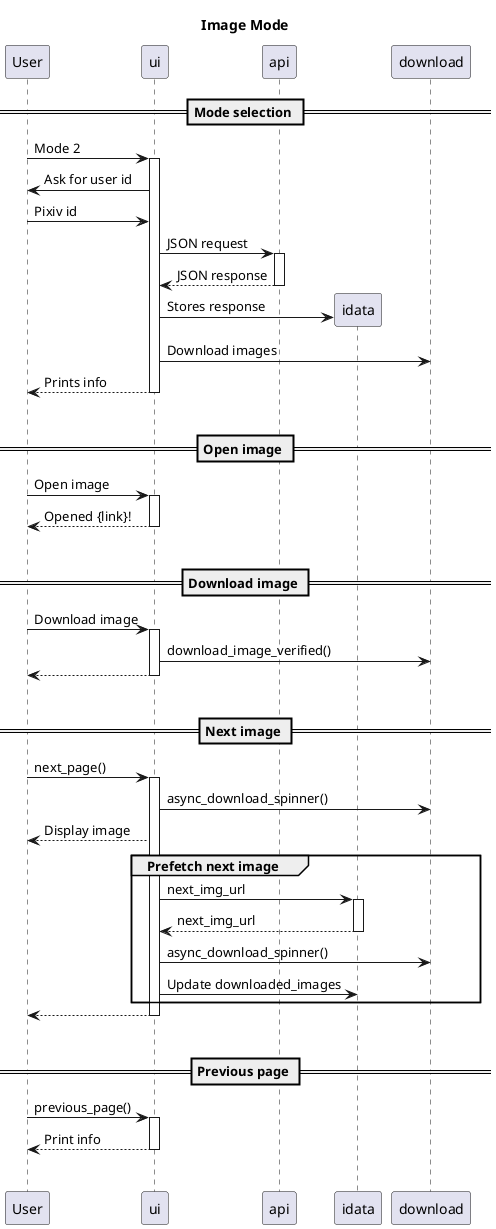 @startuml
title Image Mode

== Mode selection ==
User -> ui ++: Mode 2
ui -> User: Ask for user id
User -> ui: Pixiv id
ui -> api ++: JSON request
return JSON response
create idata
ui -> idata: Stores response
ui -> download: Download images
return Prints info
|||

== Open image ==
User -> ui ++: Open image
return Opened {link}!
|||

== Download image ==
User -> ui ++: Download image
ui -> download: download_image_verified()
return
|||

== Next image ==
User -> ui ++: next_page()
ui -> download: async_download_spinner()
ui --> User: Display image
group Prefetch next image
    ui -> idata ++: next_img_url
    return next_img_url
    ui -> download: async_download_spinner()
    ui -> idata: Update downloaded_images
end
return
|||

== Previous page ==
User -> ui ++: previous_page()
return Print info
|||

@enduml

